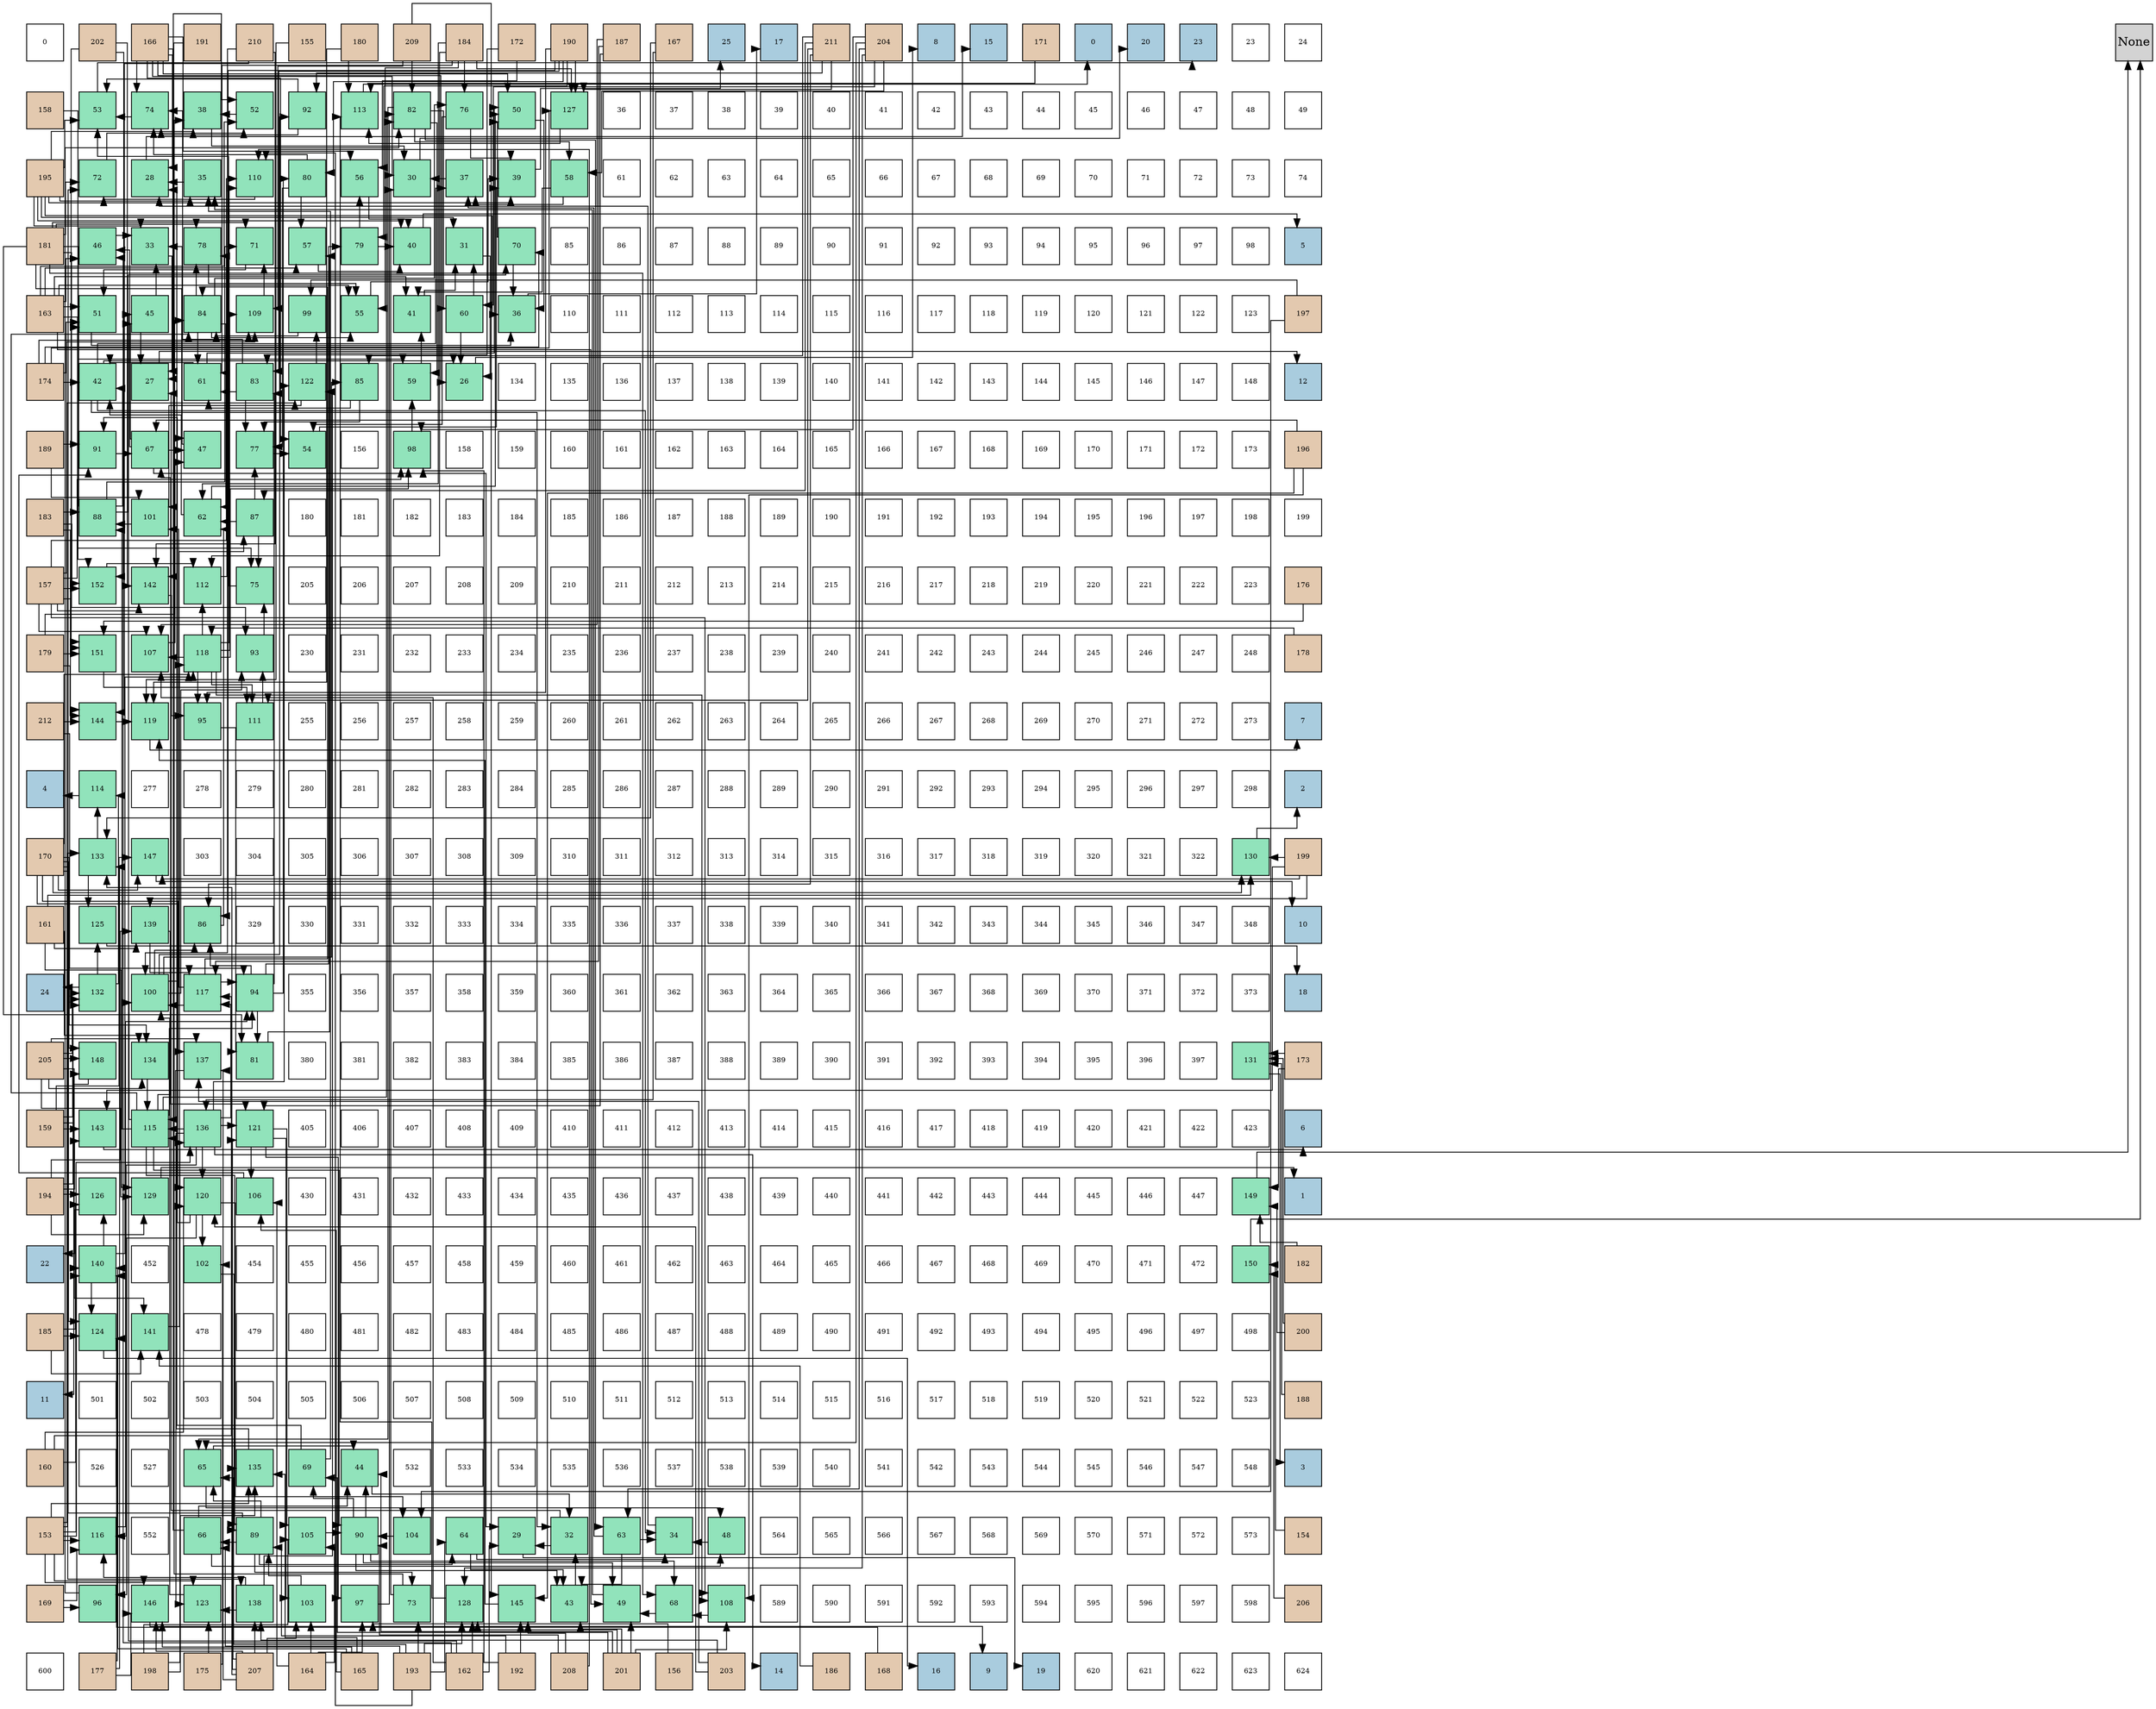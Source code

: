 digraph layout{
 rankdir=TB;
 splines=ortho;
 node [style=filled shape=square fixedsize=true width=0.6];
0[label="0", fontsize=8, fillcolor="#ffffff"];
1[label="202", fontsize=8, fillcolor="#e3c9af"];
2[label="166", fontsize=8, fillcolor="#e3c9af"];
3[label="191", fontsize=8, fillcolor="#e3c9af"];
4[label="210", fontsize=8, fillcolor="#e3c9af"];
5[label="155", fontsize=8, fillcolor="#e3c9af"];
6[label="180", fontsize=8, fillcolor="#e3c9af"];
7[label="209", fontsize=8, fillcolor="#e3c9af"];
8[label="184", fontsize=8, fillcolor="#e3c9af"];
9[label="172", fontsize=8, fillcolor="#e3c9af"];
10[label="190", fontsize=8, fillcolor="#e3c9af"];
11[label="187", fontsize=8, fillcolor="#e3c9af"];
12[label="167", fontsize=8, fillcolor="#e3c9af"];
13[label="25", fontsize=8, fillcolor="#a9ccde"];
14[label="17", fontsize=8, fillcolor="#a9ccde"];
15[label="211", fontsize=8, fillcolor="#e3c9af"];
16[label="204", fontsize=8, fillcolor="#e3c9af"];
17[label="8", fontsize=8, fillcolor="#a9ccde"];
18[label="15", fontsize=8, fillcolor="#a9ccde"];
19[label="171", fontsize=8, fillcolor="#e3c9af"];
20[label="0", fontsize=8, fillcolor="#a9ccde"];
21[label="20", fontsize=8, fillcolor="#a9ccde"];
22[label="23", fontsize=8, fillcolor="#a9ccde"];
23[label="23", fontsize=8, fillcolor="#ffffff"];
24[label="24", fontsize=8, fillcolor="#ffffff"];
25[label="158", fontsize=8, fillcolor="#e3c9af"];
26[label="53", fontsize=8, fillcolor="#91e3bb"];
27[label="74", fontsize=8, fillcolor="#91e3bb"];
28[label="38", fontsize=8, fillcolor="#91e3bb"];
29[label="52", fontsize=8, fillcolor="#91e3bb"];
30[label="92", fontsize=8, fillcolor="#91e3bb"];
31[label="113", fontsize=8, fillcolor="#91e3bb"];
32[label="82", fontsize=8, fillcolor="#91e3bb"];
33[label="76", fontsize=8, fillcolor="#91e3bb"];
34[label="50", fontsize=8, fillcolor="#91e3bb"];
35[label="127", fontsize=8, fillcolor="#91e3bb"];
36[label="36", fontsize=8, fillcolor="#ffffff"];
37[label="37", fontsize=8, fillcolor="#ffffff"];
38[label="38", fontsize=8, fillcolor="#ffffff"];
39[label="39", fontsize=8, fillcolor="#ffffff"];
40[label="40", fontsize=8, fillcolor="#ffffff"];
41[label="41", fontsize=8, fillcolor="#ffffff"];
42[label="42", fontsize=8, fillcolor="#ffffff"];
43[label="43", fontsize=8, fillcolor="#ffffff"];
44[label="44", fontsize=8, fillcolor="#ffffff"];
45[label="45", fontsize=8, fillcolor="#ffffff"];
46[label="46", fontsize=8, fillcolor="#ffffff"];
47[label="47", fontsize=8, fillcolor="#ffffff"];
48[label="48", fontsize=8, fillcolor="#ffffff"];
49[label="49", fontsize=8, fillcolor="#ffffff"];
50[label="195", fontsize=8, fillcolor="#e3c9af"];
51[label="72", fontsize=8, fillcolor="#91e3bb"];
52[label="28", fontsize=8, fillcolor="#91e3bb"];
53[label="35", fontsize=8, fillcolor="#91e3bb"];
54[label="110", fontsize=8, fillcolor="#91e3bb"];
55[label="80", fontsize=8, fillcolor="#91e3bb"];
56[label="56", fontsize=8, fillcolor="#91e3bb"];
57[label="30", fontsize=8, fillcolor="#91e3bb"];
58[label="37", fontsize=8, fillcolor="#91e3bb"];
59[label="39", fontsize=8, fillcolor="#91e3bb"];
60[label="58", fontsize=8, fillcolor="#91e3bb"];
61[label="61", fontsize=8, fillcolor="#ffffff"];
62[label="62", fontsize=8, fillcolor="#ffffff"];
63[label="63", fontsize=8, fillcolor="#ffffff"];
64[label="64", fontsize=8, fillcolor="#ffffff"];
65[label="65", fontsize=8, fillcolor="#ffffff"];
66[label="66", fontsize=8, fillcolor="#ffffff"];
67[label="67", fontsize=8, fillcolor="#ffffff"];
68[label="68", fontsize=8, fillcolor="#ffffff"];
69[label="69", fontsize=8, fillcolor="#ffffff"];
70[label="70", fontsize=8, fillcolor="#ffffff"];
71[label="71", fontsize=8, fillcolor="#ffffff"];
72[label="72", fontsize=8, fillcolor="#ffffff"];
73[label="73", fontsize=8, fillcolor="#ffffff"];
74[label="74", fontsize=8, fillcolor="#ffffff"];
75[label="181", fontsize=8, fillcolor="#e3c9af"];
76[label="46", fontsize=8, fillcolor="#91e3bb"];
77[label="33", fontsize=8, fillcolor="#91e3bb"];
78[label="78", fontsize=8, fillcolor="#91e3bb"];
79[label="71", fontsize=8, fillcolor="#91e3bb"];
80[label="57", fontsize=8, fillcolor="#91e3bb"];
81[label="79", fontsize=8, fillcolor="#91e3bb"];
82[label="40", fontsize=8, fillcolor="#91e3bb"];
83[label="31", fontsize=8, fillcolor="#91e3bb"];
84[label="70", fontsize=8, fillcolor="#91e3bb"];
85[label="85", fontsize=8, fillcolor="#ffffff"];
86[label="86", fontsize=8, fillcolor="#ffffff"];
87[label="87", fontsize=8, fillcolor="#ffffff"];
88[label="88", fontsize=8, fillcolor="#ffffff"];
89[label="89", fontsize=8, fillcolor="#ffffff"];
90[label="90", fontsize=8, fillcolor="#ffffff"];
91[label="91", fontsize=8, fillcolor="#ffffff"];
92[label="92", fontsize=8, fillcolor="#ffffff"];
93[label="93", fontsize=8, fillcolor="#ffffff"];
94[label="94", fontsize=8, fillcolor="#ffffff"];
95[label="95", fontsize=8, fillcolor="#ffffff"];
96[label="96", fontsize=8, fillcolor="#ffffff"];
97[label="97", fontsize=8, fillcolor="#ffffff"];
98[label="98", fontsize=8, fillcolor="#ffffff"];
99[label="5", fontsize=8, fillcolor="#a9ccde"];
100[label="163", fontsize=8, fillcolor="#e3c9af"];
101[label="51", fontsize=8, fillcolor="#91e3bb"];
102[label="45", fontsize=8, fillcolor="#91e3bb"];
103[label="84", fontsize=8, fillcolor="#91e3bb"];
104[label="109", fontsize=8, fillcolor="#91e3bb"];
105[label="99", fontsize=8, fillcolor="#91e3bb"];
106[label="55", fontsize=8, fillcolor="#91e3bb"];
107[label="41", fontsize=8, fillcolor="#91e3bb"];
108[label="60", fontsize=8, fillcolor="#91e3bb"];
109[label="36", fontsize=8, fillcolor="#91e3bb"];
110[label="110", fontsize=8, fillcolor="#ffffff"];
111[label="111", fontsize=8, fillcolor="#ffffff"];
112[label="112", fontsize=8, fillcolor="#ffffff"];
113[label="113", fontsize=8, fillcolor="#ffffff"];
114[label="114", fontsize=8, fillcolor="#ffffff"];
115[label="115", fontsize=8, fillcolor="#ffffff"];
116[label="116", fontsize=8, fillcolor="#ffffff"];
117[label="117", fontsize=8, fillcolor="#ffffff"];
118[label="118", fontsize=8, fillcolor="#ffffff"];
119[label="119", fontsize=8, fillcolor="#ffffff"];
120[label="120", fontsize=8, fillcolor="#ffffff"];
121[label="121", fontsize=8, fillcolor="#ffffff"];
122[label="122", fontsize=8, fillcolor="#ffffff"];
123[label="123", fontsize=8, fillcolor="#ffffff"];
124[label="197", fontsize=8, fillcolor="#e3c9af"];
125[label="174", fontsize=8, fillcolor="#e3c9af"];
126[label="42", fontsize=8, fillcolor="#91e3bb"];
127[label="27", fontsize=8, fillcolor="#91e3bb"];
128[label="61", fontsize=8, fillcolor="#91e3bb"];
129[label="83", fontsize=8, fillcolor="#91e3bb"];
130[label="122", fontsize=8, fillcolor="#91e3bb"];
131[label="85", fontsize=8, fillcolor="#91e3bb"];
132[label="59", fontsize=8, fillcolor="#91e3bb"];
133[label="26", fontsize=8, fillcolor="#91e3bb"];
134[label="134", fontsize=8, fillcolor="#ffffff"];
135[label="135", fontsize=8, fillcolor="#ffffff"];
136[label="136", fontsize=8, fillcolor="#ffffff"];
137[label="137", fontsize=8, fillcolor="#ffffff"];
138[label="138", fontsize=8, fillcolor="#ffffff"];
139[label="139", fontsize=8, fillcolor="#ffffff"];
140[label="140", fontsize=8, fillcolor="#ffffff"];
141[label="141", fontsize=8, fillcolor="#ffffff"];
142[label="142", fontsize=8, fillcolor="#ffffff"];
143[label="143", fontsize=8, fillcolor="#ffffff"];
144[label="144", fontsize=8, fillcolor="#ffffff"];
145[label="145", fontsize=8, fillcolor="#ffffff"];
146[label="146", fontsize=8, fillcolor="#ffffff"];
147[label="147", fontsize=8, fillcolor="#ffffff"];
148[label="148", fontsize=8, fillcolor="#ffffff"];
149[label="12", fontsize=8, fillcolor="#a9ccde"];
150[label="189", fontsize=8, fillcolor="#e3c9af"];
151[label="91", fontsize=8, fillcolor="#91e3bb"];
152[label="67", fontsize=8, fillcolor="#91e3bb"];
153[label="47", fontsize=8, fillcolor="#91e3bb"];
154[label="77", fontsize=8, fillcolor="#91e3bb"];
155[label="54", fontsize=8, fillcolor="#91e3bb"];
156[label="156", fontsize=8, fillcolor="#ffffff"];
157[label="98", fontsize=8, fillcolor="#91e3bb"];
158[label="158", fontsize=8, fillcolor="#ffffff"];
159[label="159", fontsize=8, fillcolor="#ffffff"];
160[label="160", fontsize=8, fillcolor="#ffffff"];
161[label="161", fontsize=8, fillcolor="#ffffff"];
162[label="162", fontsize=8, fillcolor="#ffffff"];
163[label="163", fontsize=8, fillcolor="#ffffff"];
164[label="164", fontsize=8, fillcolor="#ffffff"];
165[label="165", fontsize=8, fillcolor="#ffffff"];
166[label="166", fontsize=8, fillcolor="#ffffff"];
167[label="167", fontsize=8, fillcolor="#ffffff"];
168[label="168", fontsize=8, fillcolor="#ffffff"];
169[label="169", fontsize=8, fillcolor="#ffffff"];
170[label="170", fontsize=8, fillcolor="#ffffff"];
171[label="171", fontsize=8, fillcolor="#ffffff"];
172[label="172", fontsize=8, fillcolor="#ffffff"];
173[label="173", fontsize=8, fillcolor="#ffffff"];
174[label="196", fontsize=8, fillcolor="#e3c9af"];
175[label="183", fontsize=8, fillcolor="#e3c9af"];
176[label="88", fontsize=8, fillcolor="#91e3bb"];
177[label="101", fontsize=8, fillcolor="#91e3bb"];
178[label="62", fontsize=8, fillcolor="#91e3bb"];
179[label="87", fontsize=8, fillcolor="#91e3bb"];
180[label="180", fontsize=8, fillcolor="#ffffff"];
181[label="181", fontsize=8, fillcolor="#ffffff"];
182[label="182", fontsize=8, fillcolor="#ffffff"];
183[label="183", fontsize=8, fillcolor="#ffffff"];
184[label="184", fontsize=8, fillcolor="#ffffff"];
185[label="185", fontsize=8, fillcolor="#ffffff"];
186[label="186", fontsize=8, fillcolor="#ffffff"];
187[label="187", fontsize=8, fillcolor="#ffffff"];
188[label="188", fontsize=8, fillcolor="#ffffff"];
189[label="189", fontsize=8, fillcolor="#ffffff"];
190[label="190", fontsize=8, fillcolor="#ffffff"];
191[label="191", fontsize=8, fillcolor="#ffffff"];
192[label="192", fontsize=8, fillcolor="#ffffff"];
193[label="193", fontsize=8, fillcolor="#ffffff"];
194[label="194", fontsize=8, fillcolor="#ffffff"];
195[label="195", fontsize=8, fillcolor="#ffffff"];
196[label="196", fontsize=8, fillcolor="#ffffff"];
197[label="197", fontsize=8, fillcolor="#ffffff"];
198[label="198", fontsize=8, fillcolor="#ffffff"];
199[label="199", fontsize=8, fillcolor="#ffffff"];
200[label="157", fontsize=8, fillcolor="#e3c9af"];
201[label="152", fontsize=8, fillcolor="#91e3bb"];
202[label="142", fontsize=8, fillcolor="#91e3bb"];
203[label="112", fontsize=8, fillcolor="#91e3bb"];
204[label="75", fontsize=8, fillcolor="#91e3bb"];
205[label="205", fontsize=8, fillcolor="#ffffff"];
206[label="206", fontsize=8, fillcolor="#ffffff"];
207[label="207", fontsize=8, fillcolor="#ffffff"];
208[label="208", fontsize=8, fillcolor="#ffffff"];
209[label="209", fontsize=8, fillcolor="#ffffff"];
210[label="210", fontsize=8, fillcolor="#ffffff"];
211[label="211", fontsize=8, fillcolor="#ffffff"];
212[label="212", fontsize=8, fillcolor="#ffffff"];
213[label="213", fontsize=8, fillcolor="#ffffff"];
214[label="214", fontsize=8, fillcolor="#ffffff"];
215[label="215", fontsize=8, fillcolor="#ffffff"];
216[label="216", fontsize=8, fillcolor="#ffffff"];
217[label="217", fontsize=8, fillcolor="#ffffff"];
218[label="218", fontsize=8, fillcolor="#ffffff"];
219[label="219", fontsize=8, fillcolor="#ffffff"];
220[label="220", fontsize=8, fillcolor="#ffffff"];
221[label="221", fontsize=8, fillcolor="#ffffff"];
222[label="222", fontsize=8, fillcolor="#ffffff"];
223[label="223", fontsize=8, fillcolor="#ffffff"];
224[label="176", fontsize=8, fillcolor="#e3c9af"];
225[label="179", fontsize=8, fillcolor="#e3c9af"];
226[label="151", fontsize=8, fillcolor="#91e3bb"];
227[label="107", fontsize=8, fillcolor="#91e3bb"];
228[label="118", fontsize=8, fillcolor="#91e3bb"];
229[label="93", fontsize=8, fillcolor="#91e3bb"];
230[label="230", fontsize=8, fillcolor="#ffffff"];
231[label="231", fontsize=8, fillcolor="#ffffff"];
232[label="232", fontsize=8, fillcolor="#ffffff"];
233[label="233", fontsize=8, fillcolor="#ffffff"];
234[label="234", fontsize=8, fillcolor="#ffffff"];
235[label="235", fontsize=8, fillcolor="#ffffff"];
236[label="236", fontsize=8, fillcolor="#ffffff"];
237[label="237", fontsize=8, fillcolor="#ffffff"];
238[label="238", fontsize=8, fillcolor="#ffffff"];
239[label="239", fontsize=8, fillcolor="#ffffff"];
240[label="240", fontsize=8, fillcolor="#ffffff"];
241[label="241", fontsize=8, fillcolor="#ffffff"];
242[label="242", fontsize=8, fillcolor="#ffffff"];
243[label="243", fontsize=8, fillcolor="#ffffff"];
244[label="244", fontsize=8, fillcolor="#ffffff"];
245[label="245", fontsize=8, fillcolor="#ffffff"];
246[label="246", fontsize=8, fillcolor="#ffffff"];
247[label="247", fontsize=8, fillcolor="#ffffff"];
248[label="248", fontsize=8, fillcolor="#ffffff"];
249[label="178", fontsize=8, fillcolor="#e3c9af"];
250[label="212", fontsize=8, fillcolor="#e3c9af"];
251[label="144", fontsize=8, fillcolor="#91e3bb"];
252[label="119", fontsize=8, fillcolor="#91e3bb"];
253[label="95", fontsize=8, fillcolor="#91e3bb"];
254[label="111", fontsize=8, fillcolor="#91e3bb"];
255[label="255", fontsize=8, fillcolor="#ffffff"];
256[label="256", fontsize=8, fillcolor="#ffffff"];
257[label="257", fontsize=8, fillcolor="#ffffff"];
258[label="258", fontsize=8, fillcolor="#ffffff"];
259[label="259", fontsize=8, fillcolor="#ffffff"];
260[label="260", fontsize=8, fillcolor="#ffffff"];
261[label="261", fontsize=8, fillcolor="#ffffff"];
262[label="262", fontsize=8, fillcolor="#ffffff"];
263[label="263", fontsize=8, fillcolor="#ffffff"];
264[label="264", fontsize=8, fillcolor="#ffffff"];
265[label="265", fontsize=8, fillcolor="#ffffff"];
266[label="266", fontsize=8, fillcolor="#ffffff"];
267[label="267", fontsize=8, fillcolor="#ffffff"];
268[label="268", fontsize=8, fillcolor="#ffffff"];
269[label="269", fontsize=8, fillcolor="#ffffff"];
270[label="270", fontsize=8, fillcolor="#ffffff"];
271[label="271", fontsize=8, fillcolor="#ffffff"];
272[label="272", fontsize=8, fillcolor="#ffffff"];
273[label="273", fontsize=8, fillcolor="#ffffff"];
274[label="7", fontsize=8, fillcolor="#a9ccde"];
275[label="4", fontsize=8, fillcolor="#a9ccde"];
276[label="114", fontsize=8, fillcolor="#91e3bb"];
277[label="277", fontsize=8, fillcolor="#ffffff"];
278[label="278", fontsize=8, fillcolor="#ffffff"];
279[label="279", fontsize=8, fillcolor="#ffffff"];
280[label="280", fontsize=8, fillcolor="#ffffff"];
281[label="281", fontsize=8, fillcolor="#ffffff"];
282[label="282", fontsize=8, fillcolor="#ffffff"];
283[label="283", fontsize=8, fillcolor="#ffffff"];
284[label="284", fontsize=8, fillcolor="#ffffff"];
285[label="285", fontsize=8, fillcolor="#ffffff"];
286[label="286", fontsize=8, fillcolor="#ffffff"];
287[label="287", fontsize=8, fillcolor="#ffffff"];
288[label="288", fontsize=8, fillcolor="#ffffff"];
289[label="289", fontsize=8, fillcolor="#ffffff"];
290[label="290", fontsize=8, fillcolor="#ffffff"];
291[label="291", fontsize=8, fillcolor="#ffffff"];
292[label="292", fontsize=8, fillcolor="#ffffff"];
293[label="293", fontsize=8, fillcolor="#ffffff"];
294[label="294", fontsize=8, fillcolor="#ffffff"];
295[label="295", fontsize=8, fillcolor="#ffffff"];
296[label="296", fontsize=8, fillcolor="#ffffff"];
297[label="297", fontsize=8, fillcolor="#ffffff"];
298[label="298", fontsize=8, fillcolor="#ffffff"];
299[label="2", fontsize=8, fillcolor="#a9ccde"];
300[label="170", fontsize=8, fillcolor="#e3c9af"];
301[label="133", fontsize=8, fillcolor="#91e3bb"];
302[label="147", fontsize=8, fillcolor="#91e3bb"];
303[label="303", fontsize=8, fillcolor="#ffffff"];
304[label="304", fontsize=8, fillcolor="#ffffff"];
305[label="305", fontsize=8, fillcolor="#ffffff"];
306[label="306", fontsize=8, fillcolor="#ffffff"];
307[label="307", fontsize=8, fillcolor="#ffffff"];
308[label="308", fontsize=8, fillcolor="#ffffff"];
309[label="309", fontsize=8, fillcolor="#ffffff"];
310[label="310", fontsize=8, fillcolor="#ffffff"];
311[label="311", fontsize=8, fillcolor="#ffffff"];
312[label="312", fontsize=8, fillcolor="#ffffff"];
313[label="313", fontsize=8, fillcolor="#ffffff"];
314[label="314", fontsize=8, fillcolor="#ffffff"];
315[label="315", fontsize=8, fillcolor="#ffffff"];
316[label="316", fontsize=8, fillcolor="#ffffff"];
317[label="317", fontsize=8, fillcolor="#ffffff"];
318[label="318", fontsize=8, fillcolor="#ffffff"];
319[label="319", fontsize=8, fillcolor="#ffffff"];
320[label="320", fontsize=8, fillcolor="#ffffff"];
321[label="321", fontsize=8, fillcolor="#ffffff"];
322[label="322", fontsize=8, fillcolor="#ffffff"];
323[label="130", fontsize=8, fillcolor="#91e3bb"];
324[label="199", fontsize=8, fillcolor="#e3c9af"];
325[label="161", fontsize=8, fillcolor="#e3c9af"];
326[label="125", fontsize=8, fillcolor="#91e3bb"];
327[label="139", fontsize=8, fillcolor="#91e3bb"];
328[label="86", fontsize=8, fillcolor="#91e3bb"];
329[label="329", fontsize=8, fillcolor="#ffffff"];
330[label="330", fontsize=8, fillcolor="#ffffff"];
331[label="331", fontsize=8, fillcolor="#ffffff"];
332[label="332", fontsize=8, fillcolor="#ffffff"];
333[label="333", fontsize=8, fillcolor="#ffffff"];
334[label="334", fontsize=8, fillcolor="#ffffff"];
335[label="335", fontsize=8, fillcolor="#ffffff"];
336[label="336", fontsize=8, fillcolor="#ffffff"];
337[label="337", fontsize=8, fillcolor="#ffffff"];
338[label="338", fontsize=8, fillcolor="#ffffff"];
339[label="339", fontsize=8, fillcolor="#ffffff"];
340[label="340", fontsize=8, fillcolor="#ffffff"];
341[label="341", fontsize=8, fillcolor="#ffffff"];
342[label="342", fontsize=8, fillcolor="#ffffff"];
343[label="343", fontsize=8, fillcolor="#ffffff"];
344[label="344", fontsize=8, fillcolor="#ffffff"];
345[label="345", fontsize=8, fillcolor="#ffffff"];
346[label="346", fontsize=8, fillcolor="#ffffff"];
347[label="347", fontsize=8, fillcolor="#ffffff"];
348[label="348", fontsize=8, fillcolor="#ffffff"];
349[label="10", fontsize=8, fillcolor="#a9ccde"];
350[label="24", fontsize=8, fillcolor="#a9ccde"];
351[label="132", fontsize=8, fillcolor="#91e3bb"];
352[label="100", fontsize=8, fillcolor="#91e3bb"];
353[label="117", fontsize=8, fillcolor="#91e3bb"];
354[label="94", fontsize=8, fillcolor="#91e3bb"];
355[label="355", fontsize=8, fillcolor="#ffffff"];
356[label="356", fontsize=8, fillcolor="#ffffff"];
357[label="357", fontsize=8, fillcolor="#ffffff"];
358[label="358", fontsize=8, fillcolor="#ffffff"];
359[label="359", fontsize=8, fillcolor="#ffffff"];
360[label="360", fontsize=8, fillcolor="#ffffff"];
361[label="361", fontsize=8, fillcolor="#ffffff"];
362[label="362", fontsize=8, fillcolor="#ffffff"];
363[label="363", fontsize=8, fillcolor="#ffffff"];
364[label="364", fontsize=8, fillcolor="#ffffff"];
365[label="365", fontsize=8, fillcolor="#ffffff"];
366[label="366", fontsize=8, fillcolor="#ffffff"];
367[label="367", fontsize=8, fillcolor="#ffffff"];
368[label="368", fontsize=8, fillcolor="#ffffff"];
369[label="369", fontsize=8, fillcolor="#ffffff"];
370[label="370", fontsize=8, fillcolor="#ffffff"];
371[label="371", fontsize=8, fillcolor="#ffffff"];
372[label="372", fontsize=8, fillcolor="#ffffff"];
373[label="373", fontsize=8, fillcolor="#ffffff"];
374[label="18", fontsize=8, fillcolor="#a9ccde"];
375[label="205", fontsize=8, fillcolor="#e3c9af"];
376[label="148", fontsize=8, fillcolor="#91e3bb"];
377[label="134", fontsize=8, fillcolor="#91e3bb"];
378[label="137", fontsize=8, fillcolor="#91e3bb"];
379[label="81", fontsize=8, fillcolor="#91e3bb"];
380[label="380", fontsize=8, fillcolor="#ffffff"];
381[label="381", fontsize=8, fillcolor="#ffffff"];
382[label="382", fontsize=8, fillcolor="#ffffff"];
383[label="383", fontsize=8, fillcolor="#ffffff"];
384[label="384", fontsize=8, fillcolor="#ffffff"];
385[label="385", fontsize=8, fillcolor="#ffffff"];
386[label="386", fontsize=8, fillcolor="#ffffff"];
387[label="387", fontsize=8, fillcolor="#ffffff"];
388[label="388", fontsize=8, fillcolor="#ffffff"];
389[label="389", fontsize=8, fillcolor="#ffffff"];
390[label="390", fontsize=8, fillcolor="#ffffff"];
391[label="391", fontsize=8, fillcolor="#ffffff"];
392[label="392", fontsize=8, fillcolor="#ffffff"];
393[label="393", fontsize=8, fillcolor="#ffffff"];
394[label="394", fontsize=8, fillcolor="#ffffff"];
395[label="395", fontsize=8, fillcolor="#ffffff"];
396[label="396", fontsize=8, fillcolor="#ffffff"];
397[label="397", fontsize=8, fillcolor="#ffffff"];
398[label="131", fontsize=8, fillcolor="#91e3bb"];
399[label="173", fontsize=8, fillcolor="#e3c9af"];
400[label="159", fontsize=8, fillcolor="#e3c9af"];
401[label="143", fontsize=8, fillcolor="#91e3bb"];
402[label="115", fontsize=8, fillcolor="#91e3bb"];
403[label="136", fontsize=8, fillcolor="#91e3bb"];
404[label="121", fontsize=8, fillcolor="#91e3bb"];
405[label="405", fontsize=8, fillcolor="#ffffff"];
406[label="406", fontsize=8, fillcolor="#ffffff"];
407[label="407", fontsize=8, fillcolor="#ffffff"];
408[label="408", fontsize=8, fillcolor="#ffffff"];
409[label="409", fontsize=8, fillcolor="#ffffff"];
410[label="410", fontsize=8, fillcolor="#ffffff"];
411[label="411", fontsize=8, fillcolor="#ffffff"];
412[label="412", fontsize=8, fillcolor="#ffffff"];
413[label="413", fontsize=8, fillcolor="#ffffff"];
414[label="414", fontsize=8, fillcolor="#ffffff"];
415[label="415", fontsize=8, fillcolor="#ffffff"];
416[label="416", fontsize=8, fillcolor="#ffffff"];
417[label="417", fontsize=8, fillcolor="#ffffff"];
418[label="418", fontsize=8, fillcolor="#ffffff"];
419[label="419", fontsize=8, fillcolor="#ffffff"];
420[label="420", fontsize=8, fillcolor="#ffffff"];
421[label="421", fontsize=8, fillcolor="#ffffff"];
422[label="422", fontsize=8, fillcolor="#ffffff"];
423[label="423", fontsize=8, fillcolor="#ffffff"];
424[label="6", fontsize=8, fillcolor="#a9ccde"];
425[label="194", fontsize=8, fillcolor="#e3c9af"];
426[label="126", fontsize=8, fillcolor="#91e3bb"];
427[label="129", fontsize=8, fillcolor="#91e3bb"];
428[label="120", fontsize=8, fillcolor="#91e3bb"];
429[label="106", fontsize=8, fillcolor="#91e3bb"];
430[label="430", fontsize=8, fillcolor="#ffffff"];
431[label="431", fontsize=8, fillcolor="#ffffff"];
432[label="432", fontsize=8, fillcolor="#ffffff"];
433[label="433", fontsize=8, fillcolor="#ffffff"];
434[label="434", fontsize=8, fillcolor="#ffffff"];
435[label="435", fontsize=8, fillcolor="#ffffff"];
436[label="436", fontsize=8, fillcolor="#ffffff"];
437[label="437", fontsize=8, fillcolor="#ffffff"];
438[label="438", fontsize=8, fillcolor="#ffffff"];
439[label="439", fontsize=8, fillcolor="#ffffff"];
440[label="440", fontsize=8, fillcolor="#ffffff"];
441[label="441", fontsize=8, fillcolor="#ffffff"];
442[label="442", fontsize=8, fillcolor="#ffffff"];
443[label="443", fontsize=8, fillcolor="#ffffff"];
444[label="444", fontsize=8, fillcolor="#ffffff"];
445[label="445", fontsize=8, fillcolor="#ffffff"];
446[label="446", fontsize=8, fillcolor="#ffffff"];
447[label="447", fontsize=8, fillcolor="#ffffff"];
448[label="149", fontsize=8, fillcolor="#91e3bb"];
449[label="1", fontsize=8, fillcolor="#a9ccde"];
450[label="22", fontsize=8, fillcolor="#a9ccde"];
451[label="140", fontsize=8, fillcolor="#91e3bb"];
452[label="452", fontsize=8, fillcolor="#ffffff"];
453[label="102", fontsize=8, fillcolor="#91e3bb"];
454[label="454", fontsize=8, fillcolor="#ffffff"];
455[label="455", fontsize=8, fillcolor="#ffffff"];
456[label="456", fontsize=8, fillcolor="#ffffff"];
457[label="457", fontsize=8, fillcolor="#ffffff"];
458[label="458", fontsize=8, fillcolor="#ffffff"];
459[label="459", fontsize=8, fillcolor="#ffffff"];
460[label="460", fontsize=8, fillcolor="#ffffff"];
461[label="461", fontsize=8, fillcolor="#ffffff"];
462[label="462", fontsize=8, fillcolor="#ffffff"];
463[label="463", fontsize=8, fillcolor="#ffffff"];
464[label="464", fontsize=8, fillcolor="#ffffff"];
465[label="465", fontsize=8, fillcolor="#ffffff"];
466[label="466", fontsize=8, fillcolor="#ffffff"];
467[label="467", fontsize=8, fillcolor="#ffffff"];
468[label="468", fontsize=8, fillcolor="#ffffff"];
469[label="469", fontsize=8, fillcolor="#ffffff"];
470[label="470", fontsize=8, fillcolor="#ffffff"];
471[label="471", fontsize=8, fillcolor="#ffffff"];
472[label="472", fontsize=8, fillcolor="#ffffff"];
473[label="150", fontsize=8, fillcolor="#91e3bb"];
474[label="182", fontsize=8, fillcolor="#e3c9af"];
475[label="185", fontsize=8, fillcolor="#e3c9af"];
476[label="124", fontsize=8, fillcolor="#91e3bb"];
477[label="141", fontsize=8, fillcolor="#91e3bb"];
478[label="478", fontsize=8, fillcolor="#ffffff"];
479[label="479", fontsize=8, fillcolor="#ffffff"];
480[label="480", fontsize=8, fillcolor="#ffffff"];
481[label="481", fontsize=8, fillcolor="#ffffff"];
482[label="482", fontsize=8, fillcolor="#ffffff"];
483[label="483", fontsize=8, fillcolor="#ffffff"];
484[label="484", fontsize=8, fillcolor="#ffffff"];
485[label="485", fontsize=8, fillcolor="#ffffff"];
486[label="486", fontsize=8, fillcolor="#ffffff"];
487[label="487", fontsize=8, fillcolor="#ffffff"];
488[label="488", fontsize=8, fillcolor="#ffffff"];
489[label="489", fontsize=8, fillcolor="#ffffff"];
490[label="490", fontsize=8, fillcolor="#ffffff"];
491[label="491", fontsize=8, fillcolor="#ffffff"];
492[label="492", fontsize=8, fillcolor="#ffffff"];
493[label="493", fontsize=8, fillcolor="#ffffff"];
494[label="494", fontsize=8, fillcolor="#ffffff"];
495[label="495", fontsize=8, fillcolor="#ffffff"];
496[label="496", fontsize=8, fillcolor="#ffffff"];
497[label="497", fontsize=8, fillcolor="#ffffff"];
498[label="498", fontsize=8, fillcolor="#ffffff"];
499[label="200", fontsize=8, fillcolor="#e3c9af"];
500[label="11", fontsize=8, fillcolor="#a9ccde"];
501[label="501", fontsize=8, fillcolor="#ffffff"];
502[label="502", fontsize=8, fillcolor="#ffffff"];
503[label="503", fontsize=8, fillcolor="#ffffff"];
504[label="504", fontsize=8, fillcolor="#ffffff"];
505[label="505", fontsize=8, fillcolor="#ffffff"];
506[label="506", fontsize=8, fillcolor="#ffffff"];
507[label="507", fontsize=8, fillcolor="#ffffff"];
508[label="508", fontsize=8, fillcolor="#ffffff"];
509[label="509", fontsize=8, fillcolor="#ffffff"];
510[label="510", fontsize=8, fillcolor="#ffffff"];
511[label="511", fontsize=8, fillcolor="#ffffff"];
512[label="512", fontsize=8, fillcolor="#ffffff"];
513[label="513", fontsize=8, fillcolor="#ffffff"];
514[label="514", fontsize=8, fillcolor="#ffffff"];
515[label="515", fontsize=8, fillcolor="#ffffff"];
516[label="516", fontsize=8, fillcolor="#ffffff"];
517[label="517", fontsize=8, fillcolor="#ffffff"];
518[label="518", fontsize=8, fillcolor="#ffffff"];
519[label="519", fontsize=8, fillcolor="#ffffff"];
520[label="520", fontsize=8, fillcolor="#ffffff"];
521[label="521", fontsize=8, fillcolor="#ffffff"];
522[label="522", fontsize=8, fillcolor="#ffffff"];
523[label="523", fontsize=8, fillcolor="#ffffff"];
524[label="188", fontsize=8, fillcolor="#e3c9af"];
525[label="160", fontsize=8, fillcolor="#e3c9af"];
526[label="526", fontsize=8, fillcolor="#ffffff"];
527[label="527", fontsize=8, fillcolor="#ffffff"];
528[label="65", fontsize=8, fillcolor="#91e3bb"];
529[label="135", fontsize=8, fillcolor="#91e3bb"];
530[label="69", fontsize=8, fillcolor="#91e3bb"];
531[label="44", fontsize=8, fillcolor="#91e3bb"];
532[label="532", fontsize=8, fillcolor="#ffffff"];
533[label="533", fontsize=8, fillcolor="#ffffff"];
534[label="534", fontsize=8, fillcolor="#ffffff"];
535[label="535", fontsize=8, fillcolor="#ffffff"];
536[label="536", fontsize=8, fillcolor="#ffffff"];
537[label="537", fontsize=8, fillcolor="#ffffff"];
538[label="538", fontsize=8, fillcolor="#ffffff"];
539[label="539", fontsize=8, fillcolor="#ffffff"];
540[label="540", fontsize=8, fillcolor="#ffffff"];
541[label="541", fontsize=8, fillcolor="#ffffff"];
542[label="542", fontsize=8, fillcolor="#ffffff"];
543[label="543", fontsize=8, fillcolor="#ffffff"];
544[label="544", fontsize=8, fillcolor="#ffffff"];
545[label="545", fontsize=8, fillcolor="#ffffff"];
546[label="546", fontsize=8, fillcolor="#ffffff"];
547[label="547", fontsize=8, fillcolor="#ffffff"];
548[label="548", fontsize=8, fillcolor="#ffffff"];
549[label="3", fontsize=8, fillcolor="#a9ccde"];
550[label="153", fontsize=8, fillcolor="#e3c9af"];
551[label="116", fontsize=8, fillcolor="#91e3bb"];
552[label="552", fontsize=8, fillcolor="#ffffff"];
553[label="66", fontsize=8, fillcolor="#91e3bb"];
554[label="89", fontsize=8, fillcolor="#91e3bb"];
555[label="105", fontsize=8, fillcolor="#91e3bb"];
556[label="90", fontsize=8, fillcolor="#91e3bb"];
557[label="104", fontsize=8, fillcolor="#91e3bb"];
558[label="64", fontsize=8, fillcolor="#91e3bb"];
559[label="29", fontsize=8, fillcolor="#91e3bb"];
560[label="32", fontsize=8, fillcolor="#91e3bb"];
561[label="63", fontsize=8, fillcolor="#91e3bb"];
562[label="34", fontsize=8, fillcolor="#91e3bb"];
563[label="48", fontsize=8, fillcolor="#91e3bb"];
564[label="564", fontsize=8, fillcolor="#ffffff"];
565[label="565", fontsize=8, fillcolor="#ffffff"];
566[label="566", fontsize=8, fillcolor="#ffffff"];
567[label="567", fontsize=8, fillcolor="#ffffff"];
568[label="568", fontsize=8, fillcolor="#ffffff"];
569[label="569", fontsize=8, fillcolor="#ffffff"];
570[label="570", fontsize=8, fillcolor="#ffffff"];
571[label="571", fontsize=8, fillcolor="#ffffff"];
572[label="572", fontsize=8, fillcolor="#ffffff"];
573[label="573", fontsize=8, fillcolor="#ffffff"];
574[label="154", fontsize=8, fillcolor="#e3c9af"];
575[label="169", fontsize=8, fillcolor="#e3c9af"];
576[label="96", fontsize=8, fillcolor="#91e3bb"];
577[label="146", fontsize=8, fillcolor="#91e3bb"];
578[label="123", fontsize=8, fillcolor="#91e3bb"];
579[label="138", fontsize=8, fillcolor="#91e3bb"];
580[label="103", fontsize=8, fillcolor="#91e3bb"];
581[label="97", fontsize=8, fillcolor="#91e3bb"];
582[label="73", fontsize=8, fillcolor="#91e3bb"];
583[label="128", fontsize=8, fillcolor="#91e3bb"];
584[label="145", fontsize=8, fillcolor="#91e3bb"];
585[label="43", fontsize=8, fillcolor="#91e3bb"];
586[label="49", fontsize=8, fillcolor="#91e3bb"];
587[label="68", fontsize=8, fillcolor="#91e3bb"];
588[label="108", fontsize=8, fillcolor="#91e3bb"];
589[label="589", fontsize=8, fillcolor="#ffffff"];
590[label="590", fontsize=8, fillcolor="#ffffff"];
591[label="591", fontsize=8, fillcolor="#ffffff"];
592[label="592", fontsize=8, fillcolor="#ffffff"];
593[label="593", fontsize=8, fillcolor="#ffffff"];
594[label="594", fontsize=8, fillcolor="#ffffff"];
595[label="595", fontsize=8, fillcolor="#ffffff"];
596[label="596", fontsize=8, fillcolor="#ffffff"];
597[label="597", fontsize=8, fillcolor="#ffffff"];
598[label="598", fontsize=8, fillcolor="#ffffff"];
599[label="206", fontsize=8, fillcolor="#e3c9af"];
600[label="600", fontsize=8, fillcolor="#ffffff"];
601[label="177", fontsize=8, fillcolor="#e3c9af"];
602[label="198", fontsize=8, fillcolor="#e3c9af"];
603[label="175", fontsize=8, fillcolor="#e3c9af"];
604[label="207", fontsize=8, fillcolor="#e3c9af"];
605[label="164", fontsize=8, fillcolor="#e3c9af"];
606[label="165", fontsize=8, fillcolor="#e3c9af"];
607[label="193", fontsize=8, fillcolor="#e3c9af"];
608[label="162", fontsize=8, fillcolor="#e3c9af"];
609[label="192", fontsize=8, fillcolor="#e3c9af"];
610[label="208", fontsize=8, fillcolor="#e3c9af"];
611[label="201", fontsize=8, fillcolor="#e3c9af"];
612[label="156", fontsize=8, fillcolor="#e3c9af"];
613[label="203", fontsize=8, fillcolor="#e3c9af"];
614[label="14", fontsize=8, fillcolor="#a9ccde"];
615[label="186", fontsize=8, fillcolor="#e3c9af"];
616[label="168", fontsize=8, fillcolor="#e3c9af"];
617[label="16", fontsize=8, fillcolor="#a9ccde"];
618[label="9", fontsize=8, fillcolor="#a9ccde"];
619[label="19", fontsize=8, fillcolor="#a9ccde"];
620[label="620", fontsize=8, fillcolor="#ffffff"];
621[label="621", fontsize=8, fillcolor="#ffffff"];
622[label="622", fontsize=8, fillcolor="#ffffff"];
623[label="623", fontsize=8, fillcolor="#ffffff"];
624[label="624", fontsize=8, fillcolor="#ffffff"];
edge [constraint=false, style=vis];133 -> 17;
127 -> 149;
52 -> 18;
559 -> 619;
57 -> 21;
83 -> 133;
560 -> 127;
560 -> 559;
77 -> 127;
562 -> 52;
53 -> 52;
109 -> 14;
58 -> 57;
28 -> 57;
59 -> 13;
82 -> 99;
107 -> 83;
126 -> 133;
126 -> 560;
126 -> 562;
126 -> 58;
585 -> 560;
531 -> 560;
102 -> 127;
102 -> 77;
76 -> 77;
153 -> 77;
563 -> 562;
586 -> 53;
34 -> 109;
101 -> 109;
29 -> 28;
26 -> 22;
155 -> 59;
106 -> 59;
56 -> 82;
80 -> 82;
60 -> 58;
60 -> 107;
132 -> 107;
108 -> 133;
108 -> 83;
128 -> 126;
128 -> 34;
178 -> 126;
178 -> 34;
561 -> 562;
561 -> 58;
561 -> 585;
558 -> 562;
558 -> 585;
528 -> 531;
528 -> 563;
553 -> 531;
553 -> 563;
553 -> 29;
152 -> 559;
152 -> 102;
152 -> 76;
152 -> 153;
587 -> 586;
530 -> 52;
530 -> 53;
84 -> 109;
84 -> 34;
79 -> 101;
51 -> 29;
582 -> 57;
582 -> 28;
27 -> 26;
204 -> 26;
33 -> 59;
33 -> 155;
154 -> 155;
78 -> 106;
81 -> 82;
81 -> 56;
55 -> 80;
55 -> 27;
55 -> 154;
379 -> 80;
32 -> 60;
32 -> 132;
32 -> 108;
32 -> 561;
32 -> 528;
129 -> 128;
129 -> 27;
129 -> 154;
103 -> 106;
103 -> 128;
103 -> 178;
103 -> 33;
103 -> 78;
131 -> 128;
131 -> 154;
328 -> 178;
179 -> 178;
179 -> 204;
179 -> 154;
176 -> 126;
176 -> 101;
176 -> 84;
176 -> 79;
554 -> 558;
554 -> 528;
554 -> 553;
554 -> 51;
554 -> 582;
556 -> 585;
556 -> 531;
556 -> 586;
556 -> 587;
556 -> 530;
151 -> 152;
30 -> 26;
30 -> 27;
229 -> 204;
354 -> 81;
354 -> 55;
354 -> 379;
354 -> 129;
354 -> 328;
253 -> 379;
576 -> 32;
581 -> 32;
157 -> 132;
105 -> 103;
352 -> 131;
352 -> 328;
352 -> 179;
352 -> 30;
352 -> 229;
177 -> 176;
453 -> 554;
580 -> 554;
557 -> 556;
555 -> 556;
429 -> 151;
227 -> 153;
588 -> 587;
104 -> 79;
54 -> 51;
254 -> 229;
203 -> 78;
31 -> 20;
276 -> 275;
402 -> 152;
402 -> 32;
402 -> 103;
402 -> 176;
402 -> 554;
402 -> 556;
402 -> 354;
402 -> 352;
551 -> 354;
353 -> 103;
353 -> 354;
353 -> 352;
353 -> 177;
228 -> 253;
228 -> 157;
228 -> 227;
228 -> 588;
228 -> 104;
228 -> 54;
228 -> 254;
228 -> 203;
252 -> 274;
428 -> 151;
428 -> 576;
428 -> 453;
428 -> 557;
404 -> 581;
404 -> 580;
404 -> 555;
404 -> 429;
130 -> 105;
130 -> 177;
578 -> 352;
476 -> 617;
326 -> 374;
426 -> 450;
35 -> 31;
583 -> 31;
427 -> 449;
323 -> 299;
398 -> 549;
351 -> 350;
351 -> 276;
351 -> 326;
301 -> 276;
301 -> 326;
377 -> 402;
529 -> 402;
403 -> 614;
403 -> 402;
403 -> 551;
403 -> 353;
403 -> 428;
403 -> 404;
403 -> 130;
403 -> 578;
378 -> 402;
579 -> 551;
579 -> 130;
579 -> 578;
327 -> 353;
327 -> 404;
451 -> 228;
451 -> 476;
451 -> 426;
477 -> 228;
202 -> 253;
401 -> 424;
251 -> 252;
584 -> 252;
577 -> 618;
302 -> 349;
376 -> 500;
448 -> None;
473 -> None;
226 -> 254;
201 -> 203;
550 -> 551;
550 -> 130;
550 -> 578;
550 -> 301;
550 -> 529;
550 -> 403;
550 -> 451;
550 -> 577;
574 -> 473;
5 -> 252;
612 -> 581;
200 -> 157;
200 -> 227;
200 -> 588;
200 -> 104;
200 -> 54;
200 -> 202;
200 -> 226;
200 -> 201;
25 -> 201;
400 -> 351;
400 -> 401;
400 -> 302;
400 -> 376;
525 -> 353;
525 -> 428;
525 -> 451;
325 -> 427;
325 -> 323;
325 -> 377;
325 -> 327;
608 -> 559;
608 -> 102;
608 -> 76;
608 -> 227;
608 -> 583;
100 -> 107;
100 -> 76;
100 -> 586;
100 -> 101;
100 -> 29;
100 -> 106;
100 -> 80;
100 -> 204;
605 -> 581;
605 -> 580;
605 -> 555;
605 -> 429;
606 -> 429;
606 -> 529;
606 -> 451;
606 -> 577;
2 -> 133;
2 -> 127;
2 -> 52;
2 -> 57;
2 -> 34;
2 -> 155;
2 -> 56;
2 -> 27;
12 -> 301;
12 -> 403;
616 -> 476;
575 -> 576;
575 -> 551;
300 -> 228;
300 -> 428;
300 -> 476;
300 -> 323;
300 -> 377;
300 -> 378;
300 -> 579;
300 -> 302;
300 -> 376;
19 -> 31;
9 -> 56;
9 -> 129;
399 -> 398;
399 -> 448;
125 -> 126;
125 -> 101;
125 -> 84;
125 -> 104;
125 -> 35;
603 -> 453;
603 -> 578;
224 -> 226;
601 -> 301;
601 -> 451;
601 -> 577;
249 -> 228;
225 -> 103;
225 -> 251;
225 -> 226;
6 -> 31;
6 -> 252;
75 -> 153;
75 -> 132;
75 -> 587;
75 -> 79;
75 -> 51;
75 -> 78;
75 -> 379;
75 -> 229;
474 -> 448;
175 -> 176;
175 -> 251;
175 -> 201;
8 -> 106;
8 -> 128;
8 -> 178;
8 -> 33;
8 -> 203;
8 -> 35;
475 -> 476;
475 -> 426;
475 -> 477;
615 -> 477;
11 -> 227;
11 -> 353;
11 -> 404;
524 -> 398;
150 -> 151;
150 -> 177;
10 -> 81;
10 -> 55;
10 -> 129;
10 -> 328;
10 -> 253;
10 -> 35;
3 -> 202;
609 -> 554;
609 -> 157;
609 -> 584;
607 -> 558;
607 -> 528;
607 -> 553;
607 -> 582;
607 -> 54;
607 -> 583;
425 -> 426;
425 -> 427;
425 -> 351;
425 -> 327;
425 -> 401;
50 -> 83;
50 -> 77;
50 -> 53;
50 -> 109;
50 -> 28;
50 -> 59;
50 -> 82;
50 -> 26;
174 -> 152;
174 -> 588;
174 -> 584;
124 -> 105;
124 -> 557;
602 -> 555;
602 -> 529;
602 -> 403;
324 -> 323;
324 -> 327;
324 -> 401;
324 -> 302;
499 -> 398;
499 -> 448;
611 -> 585;
611 -> 531;
611 -> 586;
611 -> 530;
611 -> 588;
611 -> 583;
1 -> 202;
1 -> 226;
1 -> 201;
613 -> 428;
613 -> 378;
613 -> 579;
16 -> 60;
16 -> 108;
16 -> 561;
16 -> 528;
16 -> 157;
16 -> 583;
375 -> 427;
375 -> 351;
375 -> 377;
375 -> 378;
375 -> 477;
375 -> 376;
599 -> 473;
604 -> 580;
604 -> 404;
604 -> 301;
604 -> 529;
604 -> 378;
604 -> 579;
604 -> 577;
610 -> 556;
610 -> 54;
610 -> 584;
7 -> 32;
7 -> 104;
7 -> 584;
4 -> 352;
4 -> 202;
4 -> 251;
15 -> 131;
15 -> 328;
15 -> 179;
15 -> 30;
15 -> 254;
15 -> 35;
250 -> 354;
250 -> 251;
edge [constraint=true, style=invis];
0 -> 25 -> 50 -> 75 -> 100 -> 125 -> 150 -> 175 -> 200 -> 225 -> 250 -> 275 -> 300 -> 325 -> 350 -> 375 -> 400 -> 425 -> 450 -> 475 -> 500 -> 525 -> 550 -> 575 -> 600;
1 -> 26 -> 51 -> 76 -> 101 -> 126 -> 151 -> 176 -> 201 -> 226 -> 251 -> 276 -> 301 -> 326 -> 351 -> 376 -> 401 -> 426 -> 451 -> 476 -> 501 -> 526 -> 551 -> 576 -> 601;
2 -> 27 -> 52 -> 77 -> 102 -> 127 -> 152 -> 177 -> 202 -> 227 -> 252 -> 277 -> 302 -> 327 -> 352 -> 377 -> 402 -> 427 -> 452 -> 477 -> 502 -> 527 -> 552 -> 577 -> 602;
3 -> 28 -> 53 -> 78 -> 103 -> 128 -> 153 -> 178 -> 203 -> 228 -> 253 -> 278 -> 303 -> 328 -> 353 -> 378 -> 403 -> 428 -> 453 -> 478 -> 503 -> 528 -> 553 -> 578 -> 603;
4 -> 29 -> 54 -> 79 -> 104 -> 129 -> 154 -> 179 -> 204 -> 229 -> 254 -> 279 -> 304 -> 329 -> 354 -> 379 -> 404 -> 429 -> 454 -> 479 -> 504 -> 529 -> 554 -> 579 -> 604;
5 -> 30 -> 55 -> 80 -> 105 -> 130 -> 155 -> 180 -> 205 -> 230 -> 255 -> 280 -> 305 -> 330 -> 355 -> 380 -> 405 -> 430 -> 455 -> 480 -> 505 -> 530 -> 555 -> 580 -> 605;
6 -> 31 -> 56 -> 81 -> 106 -> 131 -> 156 -> 181 -> 206 -> 231 -> 256 -> 281 -> 306 -> 331 -> 356 -> 381 -> 406 -> 431 -> 456 -> 481 -> 506 -> 531 -> 556 -> 581 -> 606;
7 -> 32 -> 57 -> 82 -> 107 -> 132 -> 157 -> 182 -> 207 -> 232 -> 257 -> 282 -> 307 -> 332 -> 357 -> 382 -> 407 -> 432 -> 457 -> 482 -> 507 -> 532 -> 557 -> 582 -> 607;
8 -> 33 -> 58 -> 83 -> 108 -> 133 -> 158 -> 183 -> 208 -> 233 -> 258 -> 283 -> 308 -> 333 -> 358 -> 383 -> 408 -> 433 -> 458 -> 483 -> 508 -> 533 -> 558 -> 583 -> 608;
9 -> 34 -> 59 -> 84 -> 109 -> 134 -> 159 -> 184 -> 209 -> 234 -> 259 -> 284 -> 309 -> 334 -> 359 -> 384 -> 409 -> 434 -> 459 -> 484 -> 509 -> 534 -> 559 -> 584 -> 609;
10 -> 35 -> 60 -> 85 -> 110 -> 135 -> 160 -> 185 -> 210 -> 235 -> 260 -> 285 -> 310 -> 335 -> 360 -> 385 -> 410 -> 435 -> 460 -> 485 -> 510 -> 535 -> 560 -> 585 -> 610;
11 -> 36 -> 61 -> 86 -> 111 -> 136 -> 161 -> 186 -> 211 -> 236 -> 261 -> 286 -> 311 -> 336 -> 361 -> 386 -> 411 -> 436 -> 461 -> 486 -> 511 -> 536 -> 561 -> 586 -> 611;
12 -> 37 -> 62 -> 87 -> 112 -> 137 -> 162 -> 187 -> 212 -> 237 -> 262 -> 287 -> 312 -> 337 -> 362 -> 387 -> 412 -> 437 -> 462 -> 487 -> 512 -> 537 -> 562 -> 587 -> 612;
13 -> 38 -> 63 -> 88 -> 113 -> 138 -> 163 -> 188 -> 213 -> 238 -> 263 -> 288 -> 313 -> 338 -> 363 -> 388 -> 413 -> 438 -> 463 -> 488 -> 513 -> 538 -> 563 -> 588 -> 613;
14 -> 39 -> 64 -> 89 -> 114 -> 139 -> 164 -> 189 -> 214 -> 239 -> 264 -> 289 -> 314 -> 339 -> 364 -> 389 -> 414 -> 439 -> 464 -> 489 -> 514 -> 539 -> 564 -> 589 -> 614;
15 -> 40 -> 65 -> 90 -> 115 -> 140 -> 165 -> 190 -> 215 -> 240 -> 265 -> 290 -> 315 -> 340 -> 365 -> 390 -> 415 -> 440 -> 465 -> 490 -> 515 -> 540 -> 565 -> 590 -> 615;
16 -> 41 -> 66 -> 91 -> 116 -> 141 -> 166 -> 191 -> 216 -> 241 -> 266 -> 291 -> 316 -> 341 -> 366 -> 391 -> 416 -> 441 -> 466 -> 491 -> 516 -> 541 -> 566 -> 591 -> 616;
17 -> 42 -> 67 -> 92 -> 117 -> 142 -> 167 -> 192 -> 217 -> 242 -> 267 -> 292 -> 317 -> 342 -> 367 -> 392 -> 417 -> 442 -> 467 -> 492 -> 517 -> 542 -> 567 -> 592 -> 617;
18 -> 43 -> 68 -> 93 -> 118 -> 143 -> 168 -> 193 -> 218 -> 243 -> 268 -> 293 -> 318 -> 343 -> 368 -> 393 -> 418 -> 443 -> 468 -> 493 -> 518 -> 543 -> 568 -> 593 -> 618;
19 -> 44 -> 69 -> 94 -> 119 -> 144 -> 169 -> 194 -> 219 -> 244 -> 269 -> 294 -> 319 -> 344 -> 369 -> 394 -> 419 -> 444 -> 469 -> 494 -> 519 -> 544 -> 569 -> 594 -> 619;
20 -> 45 -> 70 -> 95 -> 120 -> 145 -> 170 -> 195 -> 220 -> 245 -> 270 -> 295 -> 320 -> 345 -> 370 -> 395 -> 420 -> 445 -> 470 -> 495 -> 520 -> 545 -> 570 -> 595 -> 620;
21 -> 46 -> 71 -> 96 -> 121 -> 146 -> 171 -> 196 -> 221 -> 246 -> 271 -> 296 -> 321 -> 346 -> 371 -> 396 -> 421 -> 446 -> 471 -> 496 -> 521 -> 546 -> 571 -> 596 -> 621;
22 -> 47 -> 72 -> 97 -> 122 -> 147 -> 172 -> 197 -> 222 -> 247 -> 272 -> 297 -> 322 -> 347 -> 372 -> 397 -> 422 -> 447 -> 472 -> 497 -> 522 -> 547 -> 572 -> 597 -> 622;
23 -> 48 -> 73 -> 98 -> 123 -> 148 -> 173 -> 198 -> 223 -> 248 -> 273 -> 298 -> 323 -> 348 -> 373 -> 398 -> 423 -> 448 -> 473 -> 498 -> 523 -> 548 -> 573 -> 598 -> 623;
24 -> 49 -> 74 -> 99 -> 124 -> 149 -> 174 -> 199 -> 224 -> 249 -> 274 -> 299 -> 324 -> 349 -> 374 -> 399 -> 424 -> 449 -> 474 -> 499 -> 524 -> 549 -> 574 -> 599 -> 624;
rank = same {0 -> 1 -> 2 -> 3 -> 4 -> 5 -> 6 -> 7 -> 8 -> 9 -> 10 -> 11 -> 12 -> 13 -> 14 -> 15 -> 16 -> 17 -> 18 -> 19 -> 20 -> 21 -> 22 -> 23 -> 24};
rank = same {25 -> 26 -> 27 -> 28 -> 29 -> 30 -> 31 -> 32 -> 33 -> 34 -> 35 -> 36 -> 37 -> 38 -> 39 -> 40 -> 41 -> 42 -> 43 -> 44 -> 45 -> 46 -> 47 -> 48 -> 49};
rank = same {50 -> 51 -> 52 -> 53 -> 54 -> 55 -> 56 -> 57 -> 58 -> 59 -> 60 -> 61 -> 62 -> 63 -> 64 -> 65 -> 66 -> 67 -> 68 -> 69 -> 70 -> 71 -> 72 -> 73 -> 74};
rank = same {75 -> 76 -> 77 -> 78 -> 79 -> 80 -> 81 -> 82 -> 83 -> 84 -> 85 -> 86 -> 87 -> 88 -> 89 -> 90 -> 91 -> 92 -> 93 -> 94 -> 95 -> 96 -> 97 -> 98 -> 99};
rank = same {100 -> 101 -> 102 -> 103 -> 104 -> 105 -> 106 -> 107 -> 108 -> 109 -> 110 -> 111 -> 112 -> 113 -> 114 -> 115 -> 116 -> 117 -> 118 -> 119 -> 120 -> 121 -> 122 -> 123 -> 124};
rank = same {125 -> 126 -> 127 -> 128 -> 129 -> 130 -> 131 -> 132 -> 133 -> 134 -> 135 -> 136 -> 137 -> 138 -> 139 -> 140 -> 141 -> 142 -> 143 -> 144 -> 145 -> 146 -> 147 -> 148 -> 149};
rank = same {150 -> 151 -> 152 -> 153 -> 154 -> 155 -> 156 -> 157 -> 158 -> 159 -> 160 -> 161 -> 162 -> 163 -> 164 -> 165 -> 166 -> 167 -> 168 -> 169 -> 170 -> 171 -> 172 -> 173 -> 174};
rank = same {175 -> 176 -> 177 -> 178 -> 179 -> 180 -> 181 -> 182 -> 183 -> 184 -> 185 -> 186 -> 187 -> 188 -> 189 -> 190 -> 191 -> 192 -> 193 -> 194 -> 195 -> 196 -> 197 -> 198 -> 199};
rank = same {200 -> 201 -> 202 -> 203 -> 204 -> 205 -> 206 -> 207 -> 208 -> 209 -> 210 -> 211 -> 212 -> 213 -> 214 -> 215 -> 216 -> 217 -> 218 -> 219 -> 220 -> 221 -> 222 -> 223 -> 224};
rank = same {225 -> 226 -> 227 -> 228 -> 229 -> 230 -> 231 -> 232 -> 233 -> 234 -> 235 -> 236 -> 237 -> 238 -> 239 -> 240 -> 241 -> 242 -> 243 -> 244 -> 245 -> 246 -> 247 -> 248 -> 249};
rank = same {250 -> 251 -> 252 -> 253 -> 254 -> 255 -> 256 -> 257 -> 258 -> 259 -> 260 -> 261 -> 262 -> 263 -> 264 -> 265 -> 266 -> 267 -> 268 -> 269 -> 270 -> 271 -> 272 -> 273 -> 274};
rank = same {275 -> 276 -> 277 -> 278 -> 279 -> 280 -> 281 -> 282 -> 283 -> 284 -> 285 -> 286 -> 287 -> 288 -> 289 -> 290 -> 291 -> 292 -> 293 -> 294 -> 295 -> 296 -> 297 -> 298 -> 299};
rank = same {300 -> 301 -> 302 -> 303 -> 304 -> 305 -> 306 -> 307 -> 308 -> 309 -> 310 -> 311 -> 312 -> 313 -> 314 -> 315 -> 316 -> 317 -> 318 -> 319 -> 320 -> 321 -> 322 -> 323 -> 324};
rank = same {325 -> 326 -> 327 -> 328 -> 329 -> 330 -> 331 -> 332 -> 333 -> 334 -> 335 -> 336 -> 337 -> 338 -> 339 -> 340 -> 341 -> 342 -> 343 -> 344 -> 345 -> 346 -> 347 -> 348 -> 349};
rank = same {350 -> 351 -> 352 -> 353 -> 354 -> 355 -> 356 -> 357 -> 358 -> 359 -> 360 -> 361 -> 362 -> 363 -> 364 -> 365 -> 366 -> 367 -> 368 -> 369 -> 370 -> 371 -> 372 -> 373 -> 374};
rank = same {375 -> 376 -> 377 -> 378 -> 379 -> 380 -> 381 -> 382 -> 383 -> 384 -> 385 -> 386 -> 387 -> 388 -> 389 -> 390 -> 391 -> 392 -> 393 -> 394 -> 395 -> 396 -> 397 -> 398 -> 399};
rank = same {400 -> 401 -> 402 -> 403 -> 404 -> 405 -> 406 -> 407 -> 408 -> 409 -> 410 -> 411 -> 412 -> 413 -> 414 -> 415 -> 416 -> 417 -> 418 -> 419 -> 420 -> 421 -> 422 -> 423 -> 424};
rank = same {425 -> 426 -> 427 -> 428 -> 429 -> 430 -> 431 -> 432 -> 433 -> 434 -> 435 -> 436 -> 437 -> 438 -> 439 -> 440 -> 441 -> 442 -> 443 -> 444 -> 445 -> 446 -> 447 -> 448 -> 449};
rank = same {450 -> 451 -> 452 -> 453 -> 454 -> 455 -> 456 -> 457 -> 458 -> 459 -> 460 -> 461 -> 462 -> 463 -> 464 -> 465 -> 466 -> 467 -> 468 -> 469 -> 470 -> 471 -> 472 -> 473 -> 474};
rank = same {475 -> 476 -> 477 -> 478 -> 479 -> 480 -> 481 -> 482 -> 483 -> 484 -> 485 -> 486 -> 487 -> 488 -> 489 -> 490 -> 491 -> 492 -> 493 -> 494 -> 495 -> 496 -> 497 -> 498 -> 499};
rank = same {500 -> 501 -> 502 -> 503 -> 504 -> 505 -> 506 -> 507 -> 508 -> 509 -> 510 -> 511 -> 512 -> 513 -> 514 -> 515 -> 516 -> 517 -> 518 -> 519 -> 520 -> 521 -> 522 -> 523 -> 524};
rank = same {525 -> 526 -> 527 -> 528 -> 529 -> 530 -> 531 -> 532 -> 533 -> 534 -> 535 -> 536 -> 537 -> 538 -> 539 -> 540 -> 541 -> 542 -> 543 -> 544 -> 545 -> 546 -> 547 -> 548 -> 549};
rank = same {550 -> 551 -> 552 -> 553 -> 554 -> 555 -> 556 -> 557 -> 558 -> 559 -> 560 -> 561 -> 562 -> 563 -> 564 -> 565 -> 566 -> 567 -> 568 -> 569 -> 570 -> 571 -> 572 -> 573 -> 574};
rank = same {575 -> 576 -> 577 -> 578 -> 579 -> 580 -> 581 -> 582 -> 583 -> 584 -> 585 -> 586 -> 587 -> 588 -> 589 -> 590 -> 591 -> 592 -> 593 -> 594 -> 595 -> 596 -> 597 -> 598 -> 599};
rank = same {600 -> 601 -> 602 -> 603 -> 604 -> 605 -> 606 -> 607 -> 608 -> 609 -> 610 -> 611 -> 612 -> 613 -> 614 -> 615 -> 616 -> 617 -> 618 -> 619 -> 620 -> 621 -> 622 -> 623 -> 624};
}